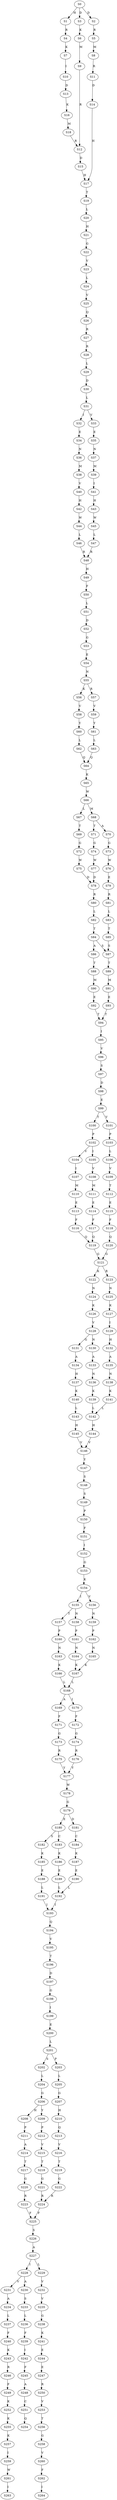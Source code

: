 strict digraph  {
	S0 -> S1 [ label = H ];
	S0 -> S2 [ label = D ];
	S0 -> S3 [ label = D ];
	S1 -> S4 [ label = R ];
	S2 -> S5 [ label = R ];
	S3 -> S6 [ label = K ];
	S4 -> S7 [ label = K ];
	S5 -> S8 [ label = M ];
	S6 -> S9 [ label = M ];
	S7 -> S10 [ label = I ];
	S8 -> S11 [ label = R ];
	S9 -> S12 [ label = R ];
	S10 -> S13 [ label = D ];
	S11 -> S14 [ label = D ];
	S12 -> S15 [ label = D ];
	S13 -> S16 [ label = K ];
	S14 -> S17 [ label = H ];
	S15 -> S17 [ label = H ];
	S16 -> S18 [ label = M ];
	S17 -> S19 [ label = T ];
	S18 -> S12 [ label = R ];
	S19 -> S20 [ label = L ];
	S20 -> S21 [ label = H ];
	S21 -> S22 [ label = G ];
	S22 -> S23 [ label = V ];
	S23 -> S24 [ label = L ];
	S24 -> S25 [ label = V ];
	S25 -> S26 [ label = Q ];
	S26 -> S27 [ label = R ];
	S27 -> S28 [ label = R ];
	S28 -> S29 [ label = L ];
	S29 -> S30 [ label = D ];
	S30 -> S31 [ label = L ];
	S31 -> S32 [ label = I ];
	S31 -> S33 [ label = V ];
	S32 -> S34 [ label = E ];
	S33 -> S35 [ label = E ];
	S34 -> S36 [ label = N ];
	S35 -> S37 [ label = N ];
	S36 -> S38 [ label = M ];
	S37 -> S39 [ label = M ];
	S38 -> S40 [ label = V ];
	S39 -> S41 [ label = I ];
	S40 -> S42 [ label = H ];
	S41 -> S43 [ label = H ];
	S42 -> S44 [ label = W ];
	S43 -> S45 [ label = W ];
	S44 -> S46 [ label = L ];
	S45 -> S47 [ label = L ];
	S46 -> S48 [ label = R ];
	S47 -> S48 [ label = R ];
	S48 -> S49 [ label = H ];
	S49 -> S50 [ label = F ];
	S50 -> S51 [ label = L ];
	S51 -> S52 [ label = D ];
	S52 -> S53 [ label = G ];
	S53 -> S54 [ label = E ];
	S54 -> S55 [ label = N ];
	S55 -> S56 [ label = K ];
	S55 -> S57 [ label = R ];
	S56 -> S58 [ label = V ];
	S57 -> S59 [ label = V ];
	S58 -> S60 [ label = Y ];
	S59 -> S61 [ label = Y ];
	S60 -> S62 [ label = L ];
	S61 -> S63 [ label = L ];
	S62 -> S64 [ label = Q ];
	S63 -> S64 [ label = Q ];
	S64 -> S65 [ label = K ];
	S65 -> S66 [ label = W ];
	S66 -> S67 [ label = L ];
	S66 -> S68 [ label = M ];
	S67 -> S69 [ label = T ];
	S68 -> S70 [ label = A ];
	S68 -> S71 [ label = T ];
	S69 -> S72 [ label = G ];
	S70 -> S73 [ label = G ];
	S71 -> S74 [ label = G ];
	S72 -> S75 [ label = W ];
	S73 -> S76 [ label = W ];
	S74 -> S77 [ label = W ];
	S75 -> S78 [ label = D ];
	S76 -> S79 [ label = E ];
	S77 -> S78 [ label = D ];
	S78 -> S80 [ label = R ];
	S79 -> S81 [ label = R ];
	S80 -> S82 [ label = L ];
	S81 -> S83 [ label = L ];
	S82 -> S84 [ label = T ];
	S83 -> S85 [ label = T ];
	S84 -> S86 [ label = A ];
	S84 -> S87 [ label = S ];
	S85 -> S87 [ label = S ];
	S86 -> S88 [ label = T ];
	S87 -> S89 [ label = T ];
	S88 -> S90 [ label = M ];
	S89 -> S91 [ label = M ];
	S90 -> S92 [ label = E ];
	S91 -> S93 [ label = E ];
	S92 -> S94 [ label = T ];
	S93 -> S94 [ label = T ];
	S94 -> S95 [ label = I ];
	S95 -> S96 [ label = V ];
	S96 -> S97 [ label = S ];
	S97 -> S98 [ label = D ];
	S98 -> S99 [ label = E ];
	S99 -> S100 [ label = T ];
	S99 -> S101 [ label = V ];
	S100 -> S102 [ label = P ];
	S101 -> S103 [ label = P ];
	S102 -> S104 [ label = V ];
	S102 -> S105 [ label = I ];
	S103 -> S106 [ label = L ];
	S104 -> S107 [ label = I ];
	S105 -> S108 [ label = V ];
	S106 -> S109 [ label = V ];
	S107 -> S110 [ label = M ];
	S108 -> S111 [ label = M ];
	S109 -> S112 [ label = T ];
	S110 -> S113 [ label = E ];
	S111 -> S114 [ label = E ];
	S112 -> S115 [ label = E ];
	S113 -> S116 [ label = F ];
	S114 -> S117 [ label = F ];
	S115 -> S118 [ label = F ];
	S116 -> S119 [ label = Q ];
	S117 -> S119 [ label = Q ];
	S118 -> S120 [ label = Q ];
	S119 -> S121 [ label = G ];
	S120 -> S121 [ label = G ];
	S121 -> S122 [ label = K ];
	S121 -> S123 [ label = R ];
	S122 -> S124 [ label = N ];
	S123 -> S125 [ label = N ];
	S124 -> S126 [ label = K ];
	S125 -> S127 [ label = K ];
	S126 -> S128 [ label = V ];
	S127 -> S129 [ label = I ];
	S128 -> S130 [ label = N ];
	S128 -> S131 [ label = G ];
	S129 -> S132 [ label = H ];
	S130 -> S133 [ label = A ];
	S131 -> S134 [ label = A ];
	S132 -> S135 [ label = A ];
	S133 -> S136 [ label = N ];
	S134 -> S137 [ label = H ];
	S135 -> S138 [ label = N ];
	S136 -> S139 [ label = K ];
	S137 -> S140 [ label = K ];
	S138 -> S141 [ label = K ];
	S139 -> S142 [ label = L ];
	S140 -> S143 [ label = L ];
	S141 -> S142 [ label = L ];
	S142 -> S144 [ label = H ];
	S143 -> S145 [ label = H ];
	S144 -> S146 [ label = V ];
	S145 -> S146 [ label = V ];
	S146 -> S147 [ label = Y ];
	S147 -> S148 [ label = S ];
	S148 -> S149 [ label = S ];
	S149 -> S150 [ label = P ];
	S150 -> S151 [ label = F ];
	S151 -> S152 [ label = I ];
	S152 -> S153 [ label = G ];
	S153 -> S154 [ label = K ];
	S154 -> S155 [ label = I ];
	S154 -> S156 [ label = V ];
	S155 -> S157 [ label = T ];
	S155 -> S158 [ label = N ];
	S156 -> S159 [ label = N ];
	S157 -> S160 [ label = P ];
	S158 -> S161 [ label = P ];
	S159 -> S162 [ label = P ];
	S160 -> S163 [ label = N ];
	S161 -> S164 [ label = N ];
	S162 -> S165 [ label = N ];
	S163 -> S166 [ label = K ];
	S164 -> S167 [ label = K ];
	S165 -> S167 [ label = K ];
	S166 -> S168 [ label = L ];
	S167 -> S168 [ label = L ];
	S168 -> S169 [ label = A ];
	S168 -> S170 [ label = I ];
	S169 -> S171 [ label = F ];
	S170 -> S172 [ label = F ];
	S171 -> S173 [ label = G ];
	S172 -> S174 [ label = G ];
	S173 -> S175 [ label = R ];
	S174 -> S176 [ label = R ];
	S175 -> S177 [ label = Y ];
	S176 -> S177 [ label = Y ];
	S177 -> S178 [ label = W ];
	S178 -> S179 [ label = G ];
	S179 -> S180 [ label = E ];
	S179 -> S181 [ label = D ];
	S180 -> S182 [ label = S ];
	S180 -> S183 [ label = C ];
	S181 -> S184 [ label = C ];
	S182 -> S185 [ label = K ];
	S183 -> S186 [ label = K ];
	S184 -> S187 [ label = K ];
	S185 -> S188 [ label = E ];
	S186 -> S189 [ label = E ];
	S187 -> S190 [ label = E ];
	S188 -> S191 [ label = L ];
	S189 -> S192 [ label = L ];
	S190 -> S192 [ label = L ];
	S191 -> S193 [ label = I ];
	S192 -> S193 [ label = I ];
	S193 -> S194 [ label = Q ];
	S194 -> S195 [ label = V ];
	S195 -> S196 [ label = T ];
	S196 -> S197 [ label = D ];
	S197 -> S198 [ label = G ];
	S198 -> S199 [ label = I ];
	S199 -> S200 [ label = E ];
	S200 -> S201 [ label = L ];
	S201 -> S202 [ label = S ];
	S201 -> S203 [ label = P ];
	S202 -> S204 [ label = L ];
	S203 -> S205 [ label = L ];
	S204 -> S206 [ label = G ];
	S205 -> S207 [ label = G ];
	S206 -> S208 [ label = H ];
	S206 -> S209 [ label = Y ];
	S207 -> S210 [ label = H ];
	S208 -> S211 [ label = P ];
	S209 -> S212 [ label = P ];
	S210 -> S213 [ label = Q ];
	S211 -> S214 [ label = A ];
	S212 -> S215 [ label = V ];
	S213 -> S216 [ label = V ];
	S214 -> S217 [ label = T ];
	S215 -> S218 [ label = T ];
	S216 -> S219 [ label = T ];
	S217 -> S220 [ label = G ];
	S218 -> S221 [ label = G ];
	S219 -> S222 [ label = G ];
	S220 -> S223 [ label = R ];
	S221 -> S224 [ label = R ];
	S222 -> S224 [ label = R ];
	S223 -> S225 [ label = F ];
	S224 -> S225 [ label = F ];
	S225 -> S226 [ label = S ];
	S226 -> S227 [ label = A ];
	S227 -> S228 [ label = I ];
	S227 -> S229 [ label = L ];
	S228 -> S230 [ label = A ];
	S228 -> S231 [ label = V ];
	S229 -> S232 [ label = V ];
	S230 -> S233 [ label = S ];
	S231 -> S234 [ label = A ];
	S232 -> S235 [ label = V ];
	S233 -> S236 [ label = L ];
	S234 -> S237 [ label = L ];
	S235 -> S238 [ label = G ];
	S236 -> S239 [ label = F ];
	S237 -> S240 [ label = F ];
	S238 -> S241 [ label = K ];
	S239 -> S242 [ label = I ];
	S240 -> S243 [ label = K ];
	S241 -> S244 [ label = E ];
	S242 -> S245 [ label = F ];
	S243 -> S246 [ label = R ];
	S244 -> S247 [ label = E ];
	S245 -> S248 [ label = A ];
	S246 -> S249 [ label = F ];
	S247 -> S250 [ label = R ];
	S248 -> S251 [ label = C ];
	S249 -> S252 [ label = K ];
	S250 -> S253 [ label = V ];
	S251 -> S254 [ label = Q ];
	S252 -> S255 [ label = K ];
	S253 -> S256 [ label = T ];
	S255 -> S257 [ label = K ];
	S256 -> S258 [ label = G ];
	S257 -> S259 [ label = I ];
	S258 -> S260 [ label = V ];
	S259 -> S261 [ label = W ];
	S260 -> S262 [ label = F ];
	S261 -> S263 [ label = I ];
	S262 -> S264 [ label = I ];
}

